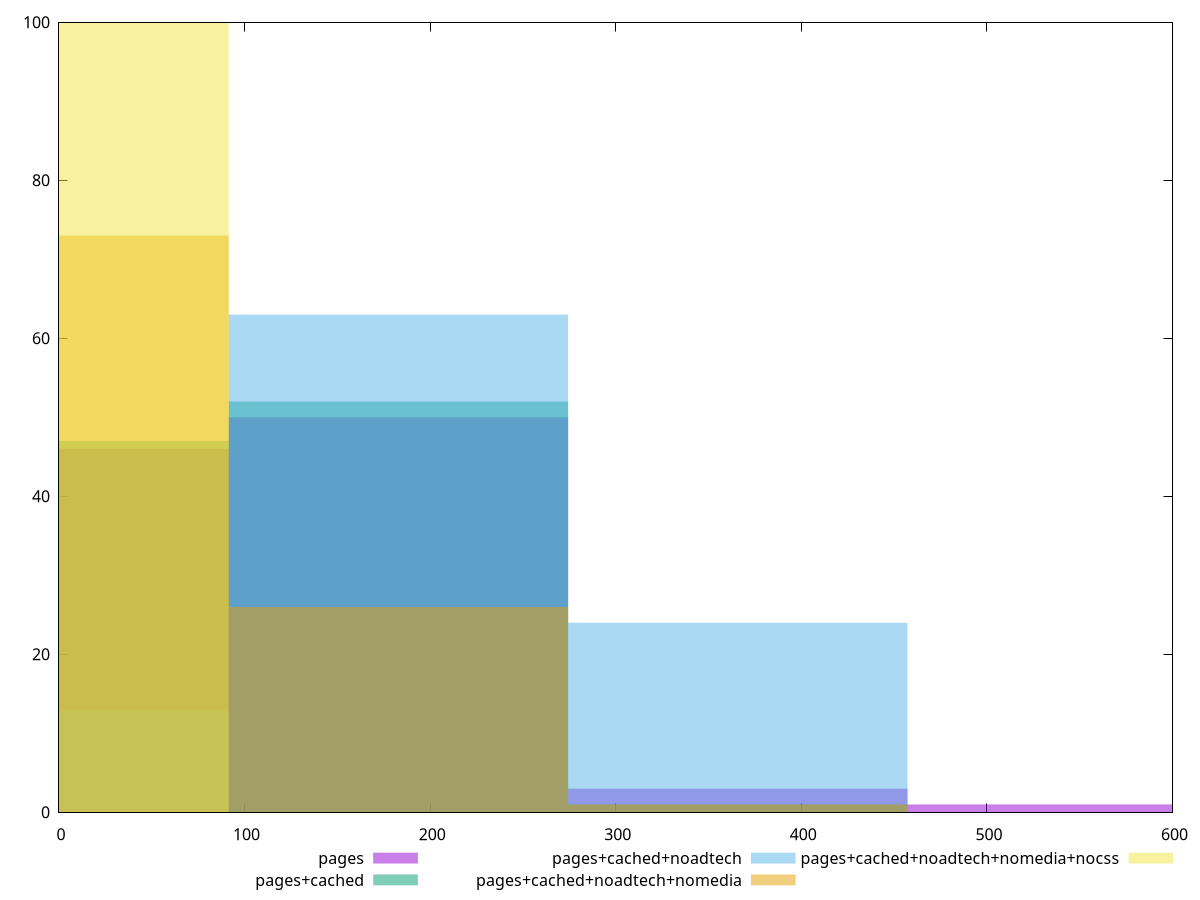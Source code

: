 reset

$pages <<EOF
548.634557535135 1
365.75637169008996 3
0 46
182.87818584504498 50
EOF

$pagesCached <<EOF
365.75637169008996 1
182.87818584504498 52
0 47
EOF

$pagesCachedNoadtech <<EOF
182.87818584504498 63
0 13
365.75637169008996 24
EOF

$pagesCachedNoadtechNomedia <<EOF
182.87818584504498 26
0 73
365.75637169008996 1
EOF

$pagesCachedNoadtechNomediaNocss <<EOF
0 100
EOF

set key outside below
set boxwidth 182.87818584504498
set xrange [0:600]
set yrange [0:100]
set trange [0:100]
set style fill transparent solid 0.5 noborder
set terminal svg size 640, 530 enhanced background rgb 'white'
set output "report_00017_2021-02-10T15-08-03.406Z/unused-css-rules/comparison/histogram/all_raw.svg"

plot $pages title "pages" with boxes, \
     $pagesCached title "pages+cached" with boxes, \
     $pagesCachedNoadtech title "pages+cached+noadtech" with boxes, \
     $pagesCachedNoadtechNomedia title "pages+cached+noadtech+nomedia" with boxes, \
     $pagesCachedNoadtechNomediaNocss title "pages+cached+noadtech+nomedia+nocss" with boxes

reset
